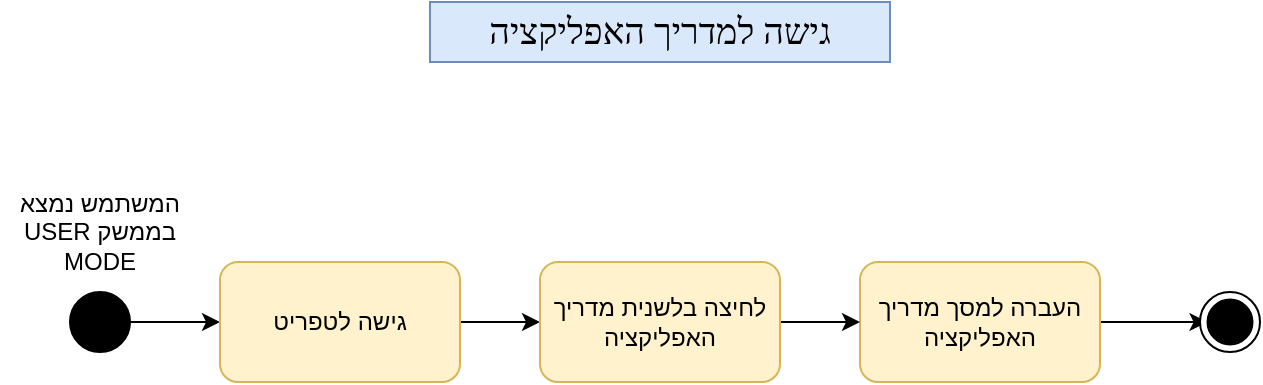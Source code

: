 <mxfile version="16.5.1" type="device"><diagram id="kgpKYQtTHZ0yAKxKKP6v" name="Page-1"><mxGraphModel dx="1038" dy="649" grid="1" gridSize="10" guides="1" tooltips="1" connect="1" arrows="1" fold="1" page="1" pageScale="1" pageWidth="850" pageHeight="1100" math="0" shadow="0"><root><mxCell id="0"/><mxCell id="1" parent="0"/><mxCell id="uczeWLMeLgXxNhw-wlqn-5" value="" style="edgeStyle=orthogonalEdgeStyle;rounded=0;orthogonalLoop=1;jettySize=auto;html=1;fontSize=18;fontColor=none;" parent="1" source="xDS9O43a5M-6E7foYpb0-1" target="xDS9O43a5M-6E7foYpb0-30" edge="1"><mxGeometry relative="1" as="geometry"/></mxCell><mxCell id="xDS9O43a5M-6E7foYpb0-1" value="" style="ellipse;whiteSpace=wrap;html=1;aspect=fixed;fillColor=#000000;" parent="1" vertex="1"><mxGeometry x="115" y="255" width="30" height="30" as="geometry"/></mxCell><mxCell id="xDS9O43a5M-6E7foYpb0-4" value="המשתמש נמצא בממשק USER MODE" style="text;html=1;strokeColor=none;fillColor=none;align=center;verticalAlign=middle;whiteSpace=wrap;rounded=0;textDirection=rtl;" parent="1" vertex="1"><mxGeometry x="80" y="210" width="100" height="30" as="geometry"/></mxCell><mxCell id="xDS9O43a5M-6E7foYpb0-5" value="" style="endArrow=classic;html=1;rounded=0;exitX=1;exitY=0.5;exitDx=0;exitDy=0;entryX=0;entryY=0.5;entryDx=0;entryDy=0;" parent="1" edge="1"><mxGeometry width="50" height="50" relative="1" as="geometry"><mxPoint x="300" y="270" as="sourcePoint"/><mxPoint x="350" y="270" as="targetPoint"/></mxGeometry></mxCell><mxCell id="uczeWLMeLgXxNhw-wlqn-4" value="" style="edgeStyle=orthogonalEdgeStyle;rounded=0;orthogonalLoop=1;jettySize=auto;html=1;fontSize=18;fontColor=none;" parent="1" source="xDS9O43a5M-6E7foYpb0-25" target="xDS9O43a5M-6E7foYpb0-47" edge="1"><mxGeometry relative="1" as="geometry"/></mxCell><mxCell id="xDS9O43a5M-6E7foYpb0-25" value="העברה למסך מדריך האפליקציה" style="rounded=1;whiteSpace=wrap;html=1;fillColor=#fff2cc;strokeColor=#d6b656;align=center;textDirection=rtl;" parent="1" vertex="1"><mxGeometry x="510" y="240" width="120" height="60" as="geometry"/></mxCell><mxCell id="xDS9O43a5M-6E7foYpb0-30" value="גישה לטפריט" style="rounded=1;whiteSpace=wrap;html=1;fillColor=#fff2cc;strokeColor=#d6b656;align=center;textDirection=rtl;" parent="1" vertex="1"><mxGeometry x="190" y="240" width="120" height="60" as="geometry"/></mxCell><mxCell id="xDS9O43a5M-6E7foYpb0-33" value="&lt;span style=&quot;font-family: &amp;#34;david&amp;#34;&quot;&gt;&lt;font style=&quot;font-size: 18px&quot;&gt;גישה למדריך האפליקציה&lt;/font&gt;&lt;/span&gt;" style="rounded=0;whiteSpace=wrap;html=1;labelBackgroundColor=none;fillColor=#dae8fc;strokeColor=#6c8ebf;align=center;textDirection=rtl;fontSize=18;fontStyle=0" parent="1" vertex="1"><mxGeometry x="295" y="110" width="230" height="30" as="geometry"/></mxCell><mxCell id="xDS9O43a5M-6E7foYpb0-46" value="" style="ellipse;whiteSpace=wrap;html=1;aspect=fixed;fillColor=#FFFFFF;fontColor=none;labelBackgroundColor=none;noLabel=1;" parent="1" vertex="1"><mxGeometry x="680" y="255" width="30" height="30" as="geometry"/></mxCell><mxCell id="xDS9O43a5M-6E7foYpb0-47" value="" style="ellipse;whiteSpace=wrap;html=1;aspect=fixed;fillColor=#000000;" parent="1" vertex="1"><mxGeometry x="683.75" y="258.75" width="22.5" height="22.5" as="geometry"/></mxCell><mxCell id="uczeWLMeLgXxNhw-wlqn-2" value="" style="edgeStyle=orthogonalEdgeStyle;rounded=0;orthogonalLoop=1;jettySize=auto;html=1;fontSize=18;fontColor=none;" parent="1" source="uczeWLMeLgXxNhw-wlqn-1" target="xDS9O43a5M-6E7foYpb0-25" edge="1"><mxGeometry relative="1" as="geometry"/></mxCell><mxCell id="uczeWLMeLgXxNhw-wlqn-1" value="לחיצה בלשנית מדריך האפליקציה" style="rounded=1;whiteSpace=wrap;html=1;fillColor=#fff2cc;strokeColor=#d6b656;align=center;textDirection=rtl;" parent="1" vertex="1"><mxGeometry x="350" y="240" width="120" height="60" as="geometry"/></mxCell></root></mxGraphModel></diagram></mxfile>